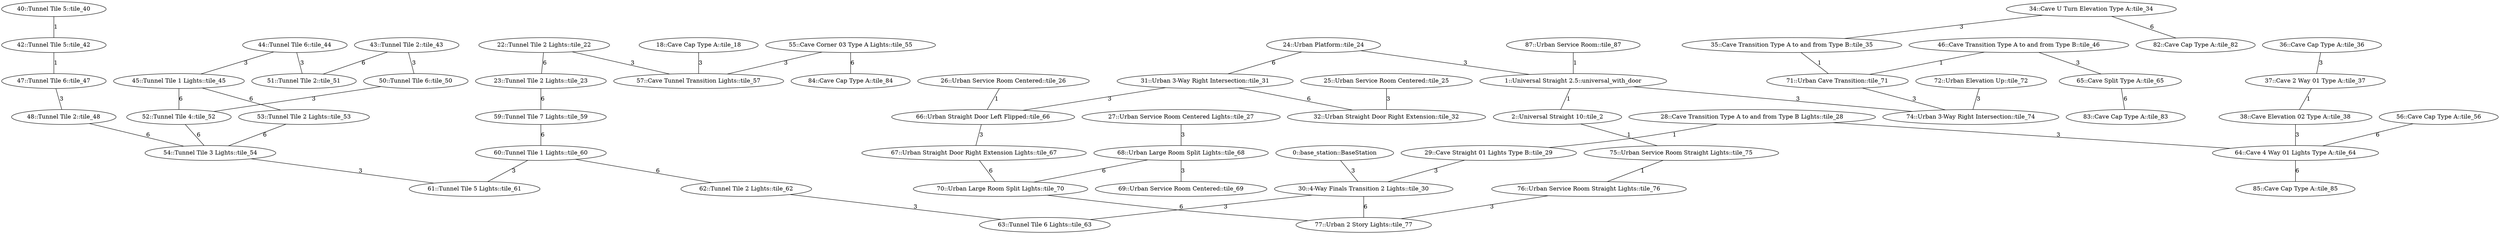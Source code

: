 /* Visibility graph generated by dot_generator */

graph {
  /* ==== Vertices ==== */

  /* Base station / Staging area */
  0   [label="0::base_station::BaseStation"];

  1   [label="1::Universal Straight 10::tile_1"];
  2   [label="2::Universal Straight 10::tile_2"];
  18  [label="18::Cave Cap Type A::tile_18"];
  22  [label="22::Tunnel Tile 2 Lights::tile_22"];
  23  [label="23::Tunnel Tile 2 Lights::tile_23"];
  24  [label="24::Urban Platform::tile_24"];
  25  [label="25::Urban Service Room Centered::tile_25"];
  26  [label="26::Urban Service Room Centered::tile_26"];
  27  [label="27::Urban Service Room Centered Lights::tile_27"];
  28  [label="28::Cave Transition Type A to and from Type B Lights::tile_28"];
  29  [label="29::Cave Straight 01 Lights Type B::tile_29"];
  30  [label="30::4-Way Finals Transition 2 Lights::tile_30"];
  31  [label="31::Urban 3-Way Right Intersection::tile_31"];
  32  [label="32::Urban Straight Door Right Extension::tile_32"];
  34  [label="34::Cave U Turn Elevation Type A::tile_34"];
  35  [label="35::Cave Transition Type A to and from Type B::tile_35"];
  36  [label="36::Cave Cap Type A::tile_36"];
  37  [label="37::Cave 2 Way 01 Type A::tile_37"];
  38  [label="38::Cave Elevation 02 Type A::tile_38"];
  40  [label="40::Tunnel Tile 5::tile_40"];
  42  [label="42::Tunnel Tile 5::tile_42"];
  43  [label="43::Tunnel Tile 2::tile_43"];
  44  [label="44::Tunnel Tile 6::tile_44"];
  45  [label="45::Tunnel Tile 1 Lights::tile_45"];
  46  [label="46::Cave Transition Type A to and from Type B::tile_46"];
  47  [label="47::Tunnel Tile 6::tile_47"];
  48  [label="48::Tunnel Tile 2::tile_48"];
  50  [label="50::Tunnel Tile 6::tile_50"];
  51  [label="51::Tunnel Tile 2::tile_51"];
  52  [label="52::Tunnel Tile 4::tile_52"];
  53  [label="53::Tunnel Tile 2 Lights::tile_53"];
  54  [label="54::Tunnel Tile 3 Lights::tile_54"];
  55  [label="55::Cave Corner 03 Type A Lights::tile_55"];
  56  [label="56::Cave Cap Type A::tile_56"];
  57  [label="57::Cave Tunnel Transition Lights::tile_57"];
  59  [label="59::Tunnel Tile 7 Lights::tile_59"];
  60  [label="60::Tunnel Tile 1 Lights::tile_60"];
  61  [label="61::Tunnel Tile 5 Lights::tile_61"];
  62  [label="62::Tunnel Tile 2 Lights::tile_62"];
  63  [label="63::Tunnel Tile 6 Lights::tile_63"];
  64  [label="64::Cave 4 Way 01 Lights Type A::tile_64"];
  65  [label="65::Cave Split Type A::tile_65"];
  66  [label="66::Urban Straight Door Left Flipped::tile_66"];
  67  [label="67::Urban Straight Door Right Extension Lights::tile_67"];
  68  [label="68::Urban Large Room Split Lights::tile_68"];
  69  [label="69::Urban Service Room Centered::tile_69"];
  70  [label="70::Urban Large Room Split Lights::tile_70"];
  71  [label="71::Urban Cave Transition::tile_71"];
  72  [label="72::Urban Elevation Up::tile_72"];
  74  [label="74::Urban 3-Way Right Intersection::tile_74"];
  75  [label="75::Urban Service Room Straight Lights::tile_75"];
  76  [label="76::Urban Service Room Straight Lights::tile_76"];
  77  [label="77::Urban 2 Story Lights::tile_77"];
  82  [label="82::Cave Cap Type A::tile_82"];
  83  [label="83::Cave Cap Type A::tile_83"];
  84  [label="84::Cave Cap Type A::tile_84"];
  85  [label="85::Cave Cap Type A::tile_85"];
  87  [label="87::Urban Service Room::tile_87"];
  1   [label="1::Universal Straight 2.5::universal_with_door"];

  /* ==== Edges ==== */

  0  -- 30  [label=3];
  1  -- 2   [label=1];
  1  -- 74  [label=3];
  2  -- 75  [label=1];
  18 -- 57  [label=3];
  22 -- 23  [label=6];
  22 -- 57  [label=3];
  23 -- 59  [label=6];
  24 -- 31  [label=6];
  24 -- 1   [label=3];
  25 -- 32  [label=3];
  26 -- 66  [label=1];
  27 -- 68  [label=3];
  28 -- 29  [label=1];
  28 -- 64  [label=3];
  29 -- 30  [label=3];
  30 -- 63  [label=3];
  30 -- 77  [label=6];
  31 -- 32  [label=6];
  31 -- 66  [label=3];
  34 -- 35  [label=3];
  34 -- 82  [label=6];
  35 -- 71  [label=1];
  36 -- 37  [label=3];
  37 -- 38  [label=1];
  38 -- 64  [label=3];
  40 -- 42  [label=1];
  42 -- 47  [label=1];
  43 -- 50  [label=3];
  43 -- 51  [label=6];
  44 -- 45  [label=3];
  44 -- 51  [label=3];
  45 -- 52  [label=6];
  45 -- 53  [label=6];
  46 -- 65  [label=3];
  46 -- 71  [label=1];
  47 -- 48  [label=3];
  48 -- 54  [label=6];
  50 -- 52  [label=3];
  52 -- 54  [label=6];
  53 -- 54  [label=6];
  54 -- 61  [label=3];
  55 -- 57  [label=3];
  55 -- 84  [label=6];
  56 -- 64  [label=6];
  59 -- 60  [label=6];
  60 -- 61  [label=3];
  60 -- 62  [label=6];
  62 -- 63  [label=3];
  64 -- 85  [label=6];
  65 -- 83  [label=6];
  66 -- 67  [label=3];
  67 -- 70  [label=6];
  68 -- 69  [label=3];
  68 -- 70  [label=6];
  70 -- 77  [label=6];
  71 -- 74  [label=3];
  72 -- 74  [label=3];
  75 -- 76  [label=1];
  76 -- 77  [label=3];
  87 -- 1   [label=1];
}
